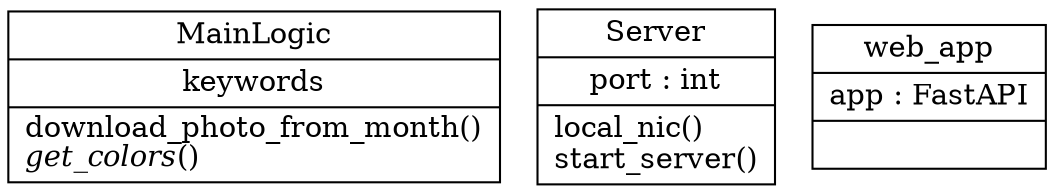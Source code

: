 digraph "classes" {
rankdir=BT
charset="utf-8"
"pl_worker.porch_light.MainLogic" [color="black", fontcolor="black", label=<{MainLogic|keywords<br ALIGN="LEFT"/>|download_photo_from_month()<br ALIGN="LEFT"/><I>get_colors</I>()<br ALIGN="LEFT"/>}>, shape="record", style="solid"];
"pl_worker.webserver.Server" [color="black", fontcolor="black", label=<{Server|port : int<br ALIGN="LEFT"/>|local_nic()<br ALIGN="LEFT"/>start_server()<br ALIGN="LEFT"/>}>, shape="record", style="solid"];
"pl_worker.webserver.web_app" [color="black", fontcolor="black", label=<{web_app|app : FastAPI<br ALIGN="LEFT"/>|}>, shape="record", style="solid"];
}
